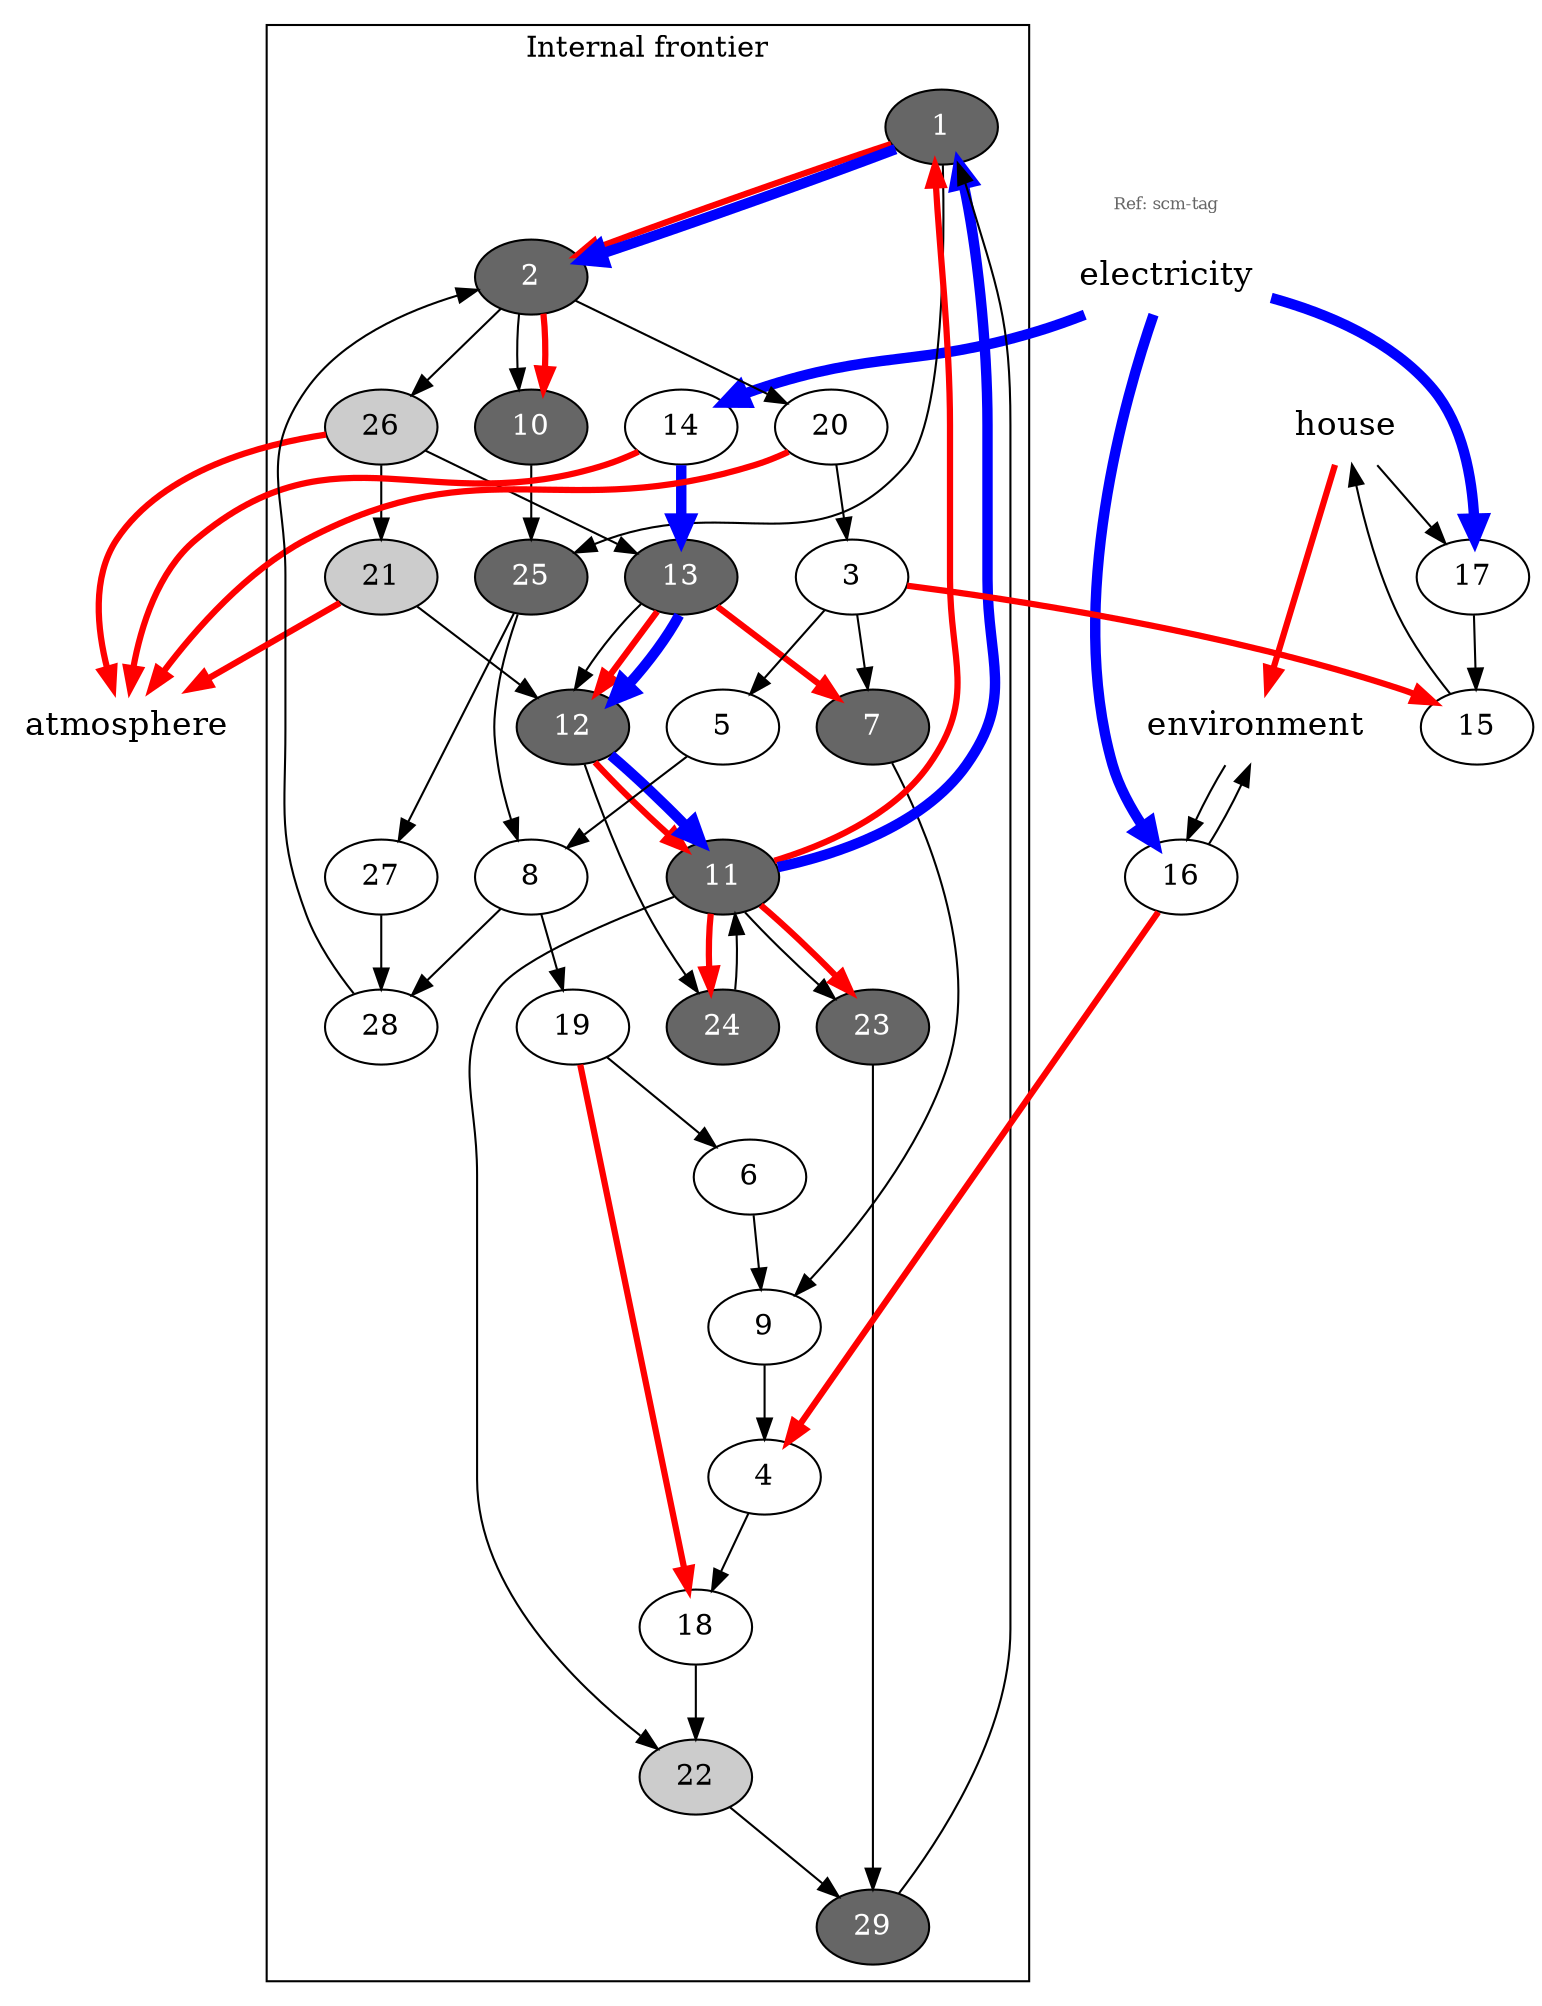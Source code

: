 digraph awp {

subgraph cluster_scm {peripheries=0; fontsize=8; fontcolor=gray40; label="Ref: scm-tag";
electricity [shape=plaintext, fontsize=16];
}

/* compression unit */
{
node [fillcolor=gray40,fontcolor=white,style=filled];
1; 2; 7; 10; 11; 12; 13; 23; 24; 25; 29;
}

/* auxiliary circuits */
{
node [fillcolor=gray80,style=filled];
21; 22; 26;
}

subgraph cluster_internal {label="Internal frontier";
1; 2; 3; 4; 5; 6; 7; 8; 9; 10; 11; 12; 13; 14; 18; 19; 20; 21; 22; 23; 24; 25; 26; 27; 28; 29;
}


/* special stuff */
{
node [shape=plaintext, fontsize=16];
house; environment; atmosphere;
}

{ rank = same;
environment; atmosphere}

1 -> 25;
1 -> 2[color=red,penwidth=3.0];
1 -> 2[color=blue,penwidth=5.0];

2 -> 20;
2 -> 26;
2 -> 10;
2 -> 10[color=red,penwidth=3.0];

3 -> 5;
3 -> 7;
3 -> 15[color=red,penwidth=3.0];

4 -> 18;

5 -> 8;

6 -> 9;

7 -> 9;

8 -> 19;
8 -> 28;

9 -> 4;

10 -> 25;

11 -> 23;
11 -> 22;
11 -> 1[color=red,penwidth=3.0];
11 -> 23[color=red,penwidth=3.0];
11 -> 24[color=red,penwidth=3.0];
11 -> 1[color=blue,penwidth=5.0];

12 -> 24;
12 -> 11[color=red,penwidth=3.0];
12 -> 11[color=blue,penwidth=5.0];

13 -> 12;
13 -> 7[color=red,penwidth=3.0];
13 -> 12[color=red,penwidth=3.0];
13 -> 12[color=blue,penwidth=5.0];

14 -> atmosphere[color=red,penwidth=3.0];
14 -> 13[color=blue,penwidth=5.0];

16 -> 4[color=red,penwidth=3.0];

15 -> house;

16 -> environment;

17 -> 15;

18 -> 22;

19 -> 6;
19 -> 18[color=red,penwidth=3.0];

20 -> 3;
20 -> atmosphere[color=red,penwidth=3.0];

21 -> 12;
21 -> atmosphere[color=red,penwidth=3.0];

22 -> 29;

23 -> 29;

24 -> 11;

25 -> 8;
25 -> 27;

26 -> 13;
26 -> 21;
26 -> atmosphere[color=red,penwidth=3.0];

27 -> 28;

28 -> 2;

29 -> 1;

environment -> 16;

electricity -> 14[color=blue,penwidth=5.0];
electricity -> 17[color=blue,penwidth=5.0];
electricity -> 16[color=blue,penwidth=5.0];

house -> environment[color=red,penwidth=3.0];
house -> 17;

}
